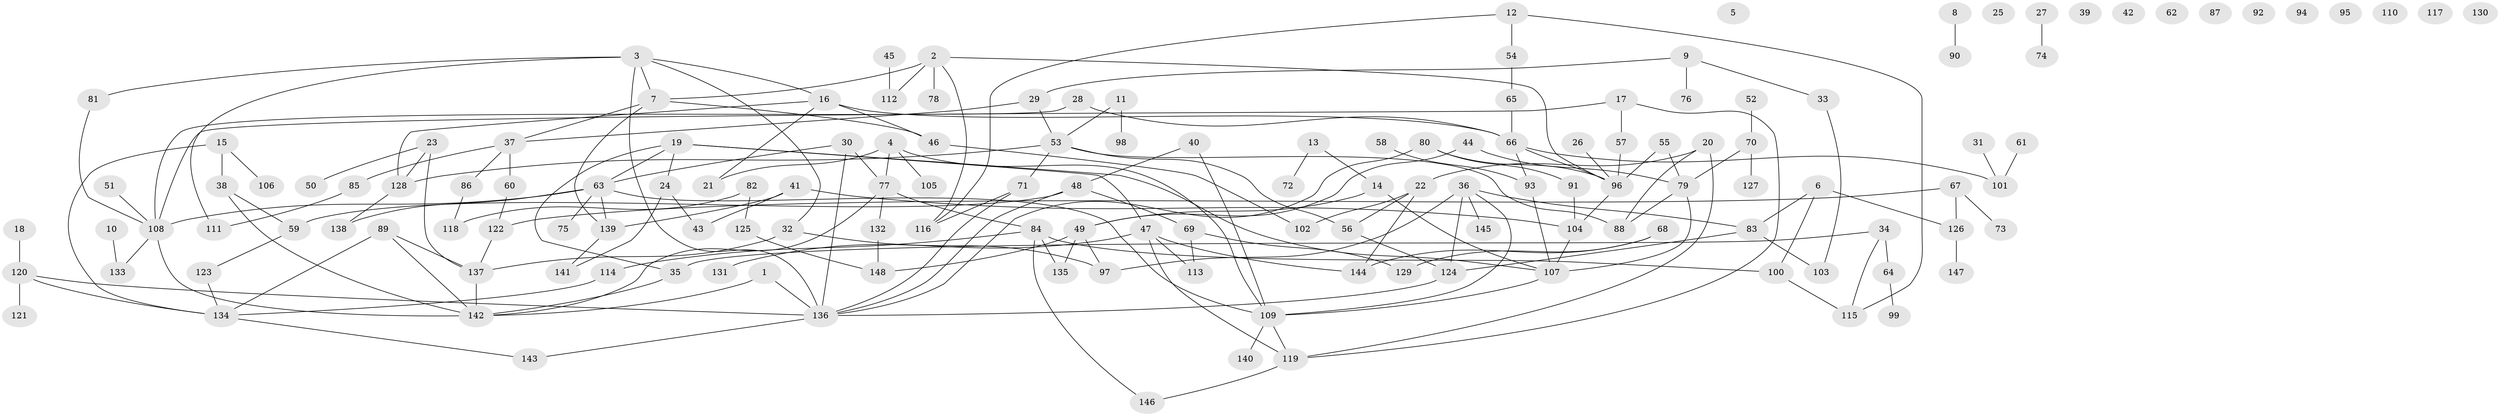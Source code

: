 // coarse degree distribution, {2: 0.16666666666666666, 4: 0.1, 21: 0.016666666666666666, 3: 0.15, 0: 0.23333333333333334, 1: 0.16666666666666666, 5: 0.03333333333333333, 8: 0.03333333333333333, 17: 0.016666666666666666, 10: 0.03333333333333333, 6: 0.03333333333333333, 9: 0.016666666666666666}
// Generated by graph-tools (version 1.1) at 2025/16/03/04/25 18:16:44]
// undirected, 148 vertices, 194 edges
graph export_dot {
graph [start="1"]
  node [color=gray90,style=filled];
  1;
  2;
  3;
  4;
  5;
  6;
  7;
  8;
  9;
  10;
  11;
  12;
  13;
  14;
  15;
  16;
  17;
  18;
  19;
  20;
  21;
  22;
  23;
  24;
  25;
  26;
  27;
  28;
  29;
  30;
  31;
  32;
  33;
  34;
  35;
  36;
  37;
  38;
  39;
  40;
  41;
  42;
  43;
  44;
  45;
  46;
  47;
  48;
  49;
  50;
  51;
  52;
  53;
  54;
  55;
  56;
  57;
  58;
  59;
  60;
  61;
  62;
  63;
  64;
  65;
  66;
  67;
  68;
  69;
  70;
  71;
  72;
  73;
  74;
  75;
  76;
  77;
  78;
  79;
  80;
  81;
  82;
  83;
  84;
  85;
  86;
  87;
  88;
  89;
  90;
  91;
  92;
  93;
  94;
  95;
  96;
  97;
  98;
  99;
  100;
  101;
  102;
  103;
  104;
  105;
  106;
  107;
  108;
  109;
  110;
  111;
  112;
  113;
  114;
  115;
  116;
  117;
  118;
  119;
  120;
  121;
  122;
  123;
  124;
  125;
  126;
  127;
  128;
  129;
  130;
  131;
  132;
  133;
  134;
  135;
  136;
  137;
  138;
  139;
  140;
  141;
  142;
  143;
  144;
  145;
  146;
  147;
  148;
  1 -- 136;
  1 -- 142;
  2 -- 7;
  2 -- 78;
  2 -- 96;
  2 -- 112;
  2 -- 116;
  3 -- 7;
  3 -- 16;
  3 -- 32;
  3 -- 81;
  3 -- 111;
  3 -- 136;
  4 -- 21;
  4 -- 77;
  4 -- 105;
  4 -- 109;
  6 -- 83;
  6 -- 100;
  6 -- 126;
  7 -- 37;
  7 -- 46;
  7 -- 139;
  8 -- 90;
  9 -- 29;
  9 -- 33;
  9 -- 76;
  10 -- 133;
  11 -- 53;
  11 -- 98;
  12 -- 54;
  12 -- 115;
  12 -- 116;
  13 -- 14;
  13 -- 72;
  14 -- 49;
  14 -- 107;
  15 -- 38;
  15 -- 106;
  15 -- 134;
  16 -- 21;
  16 -- 46;
  16 -- 66;
  16 -- 128;
  17 -- 57;
  17 -- 108;
  17 -- 119;
  18 -- 120;
  19 -- 24;
  19 -- 35;
  19 -- 47;
  19 -- 63;
  19 -- 107;
  20 -- 22;
  20 -- 88;
  20 -- 119;
  22 -- 56;
  22 -- 102;
  22 -- 144;
  23 -- 50;
  23 -- 128;
  23 -- 137;
  24 -- 43;
  24 -- 141;
  26 -- 96;
  27 -- 74;
  28 -- 66;
  28 -- 108;
  29 -- 37;
  29 -- 53;
  30 -- 63;
  30 -- 77;
  30 -- 136;
  31 -- 101;
  32 -- 97;
  32 -- 137;
  33 -- 103;
  34 -- 35;
  34 -- 64;
  34 -- 115;
  35 -- 142;
  36 -- 83;
  36 -- 97;
  36 -- 109;
  36 -- 124;
  36 -- 145;
  37 -- 60;
  37 -- 85;
  37 -- 86;
  38 -- 59;
  38 -- 142;
  40 -- 48;
  40 -- 109;
  41 -- 43;
  41 -- 104;
  41 -- 139;
  44 -- 49;
  44 -- 79;
  45 -- 112;
  46 -- 102;
  47 -- 113;
  47 -- 119;
  47 -- 131;
  47 -- 144;
  48 -- 59;
  48 -- 69;
  48 -- 136;
  49 -- 97;
  49 -- 135;
  49 -- 148;
  51 -- 108;
  52 -- 70;
  53 -- 56;
  53 -- 71;
  53 -- 88;
  53 -- 128;
  54 -- 65;
  55 -- 79;
  55 -- 96;
  56 -- 124;
  57 -- 96;
  58 -- 93;
  59 -- 123;
  60 -- 122;
  61 -- 101;
  63 -- 75;
  63 -- 108;
  63 -- 109;
  63 -- 138;
  63 -- 139;
  64 -- 99;
  65 -- 66;
  66 -- 93;
  66 -- 96;
  66 -- 101;
  67 -- 73;
  67 -- 122;
  67 -- 126;
  68 -- 129;
  68 -- 144;
  69 -- 113;
  69 -- 129;
  70 -- 79;
  70 -- 127;
  71 -- 116;
  71 -- 136;
  77 -- 84;
  77 -- 132;
  77 -- 142;
  79 -- 88;
  79 -- 107;
  80 -- 91;
  80 -- 96;
  80 -- 136;
  81 -- 108;
  82 -- 118;
  82 -- 125;
  83 -- 103;
  83 -- 124;
  84 -- 100;
  84 -- 114;
  84 -- 135;
  84 -- 146;
  85 -- 111;
  86 -- 118;
  89 -- 134;
  89 -- 137;
  89 -- 142;
  91 -- 104;
  93 -- 107;
  96 -- 104;
  100 -- 115;
  104 -- 107;
  107 -- 109;
  108 -- 133;
  108 -- 142;
  109 -- 119;
  109 -- 140;
  114 -- 134;
  119 -- 146;
  120 -- 121;
  120 -- 134;
  120 -- 136;
  122 -- 137;
  123 -- 134;
  124 -- 136;
  125 -- 148;
  126 -- 147;
  128 -- 138;
  132 -- 148;
  134 -- 143;
  136 -- 143;
  137 -- 142;
  139 -- 141;
}
